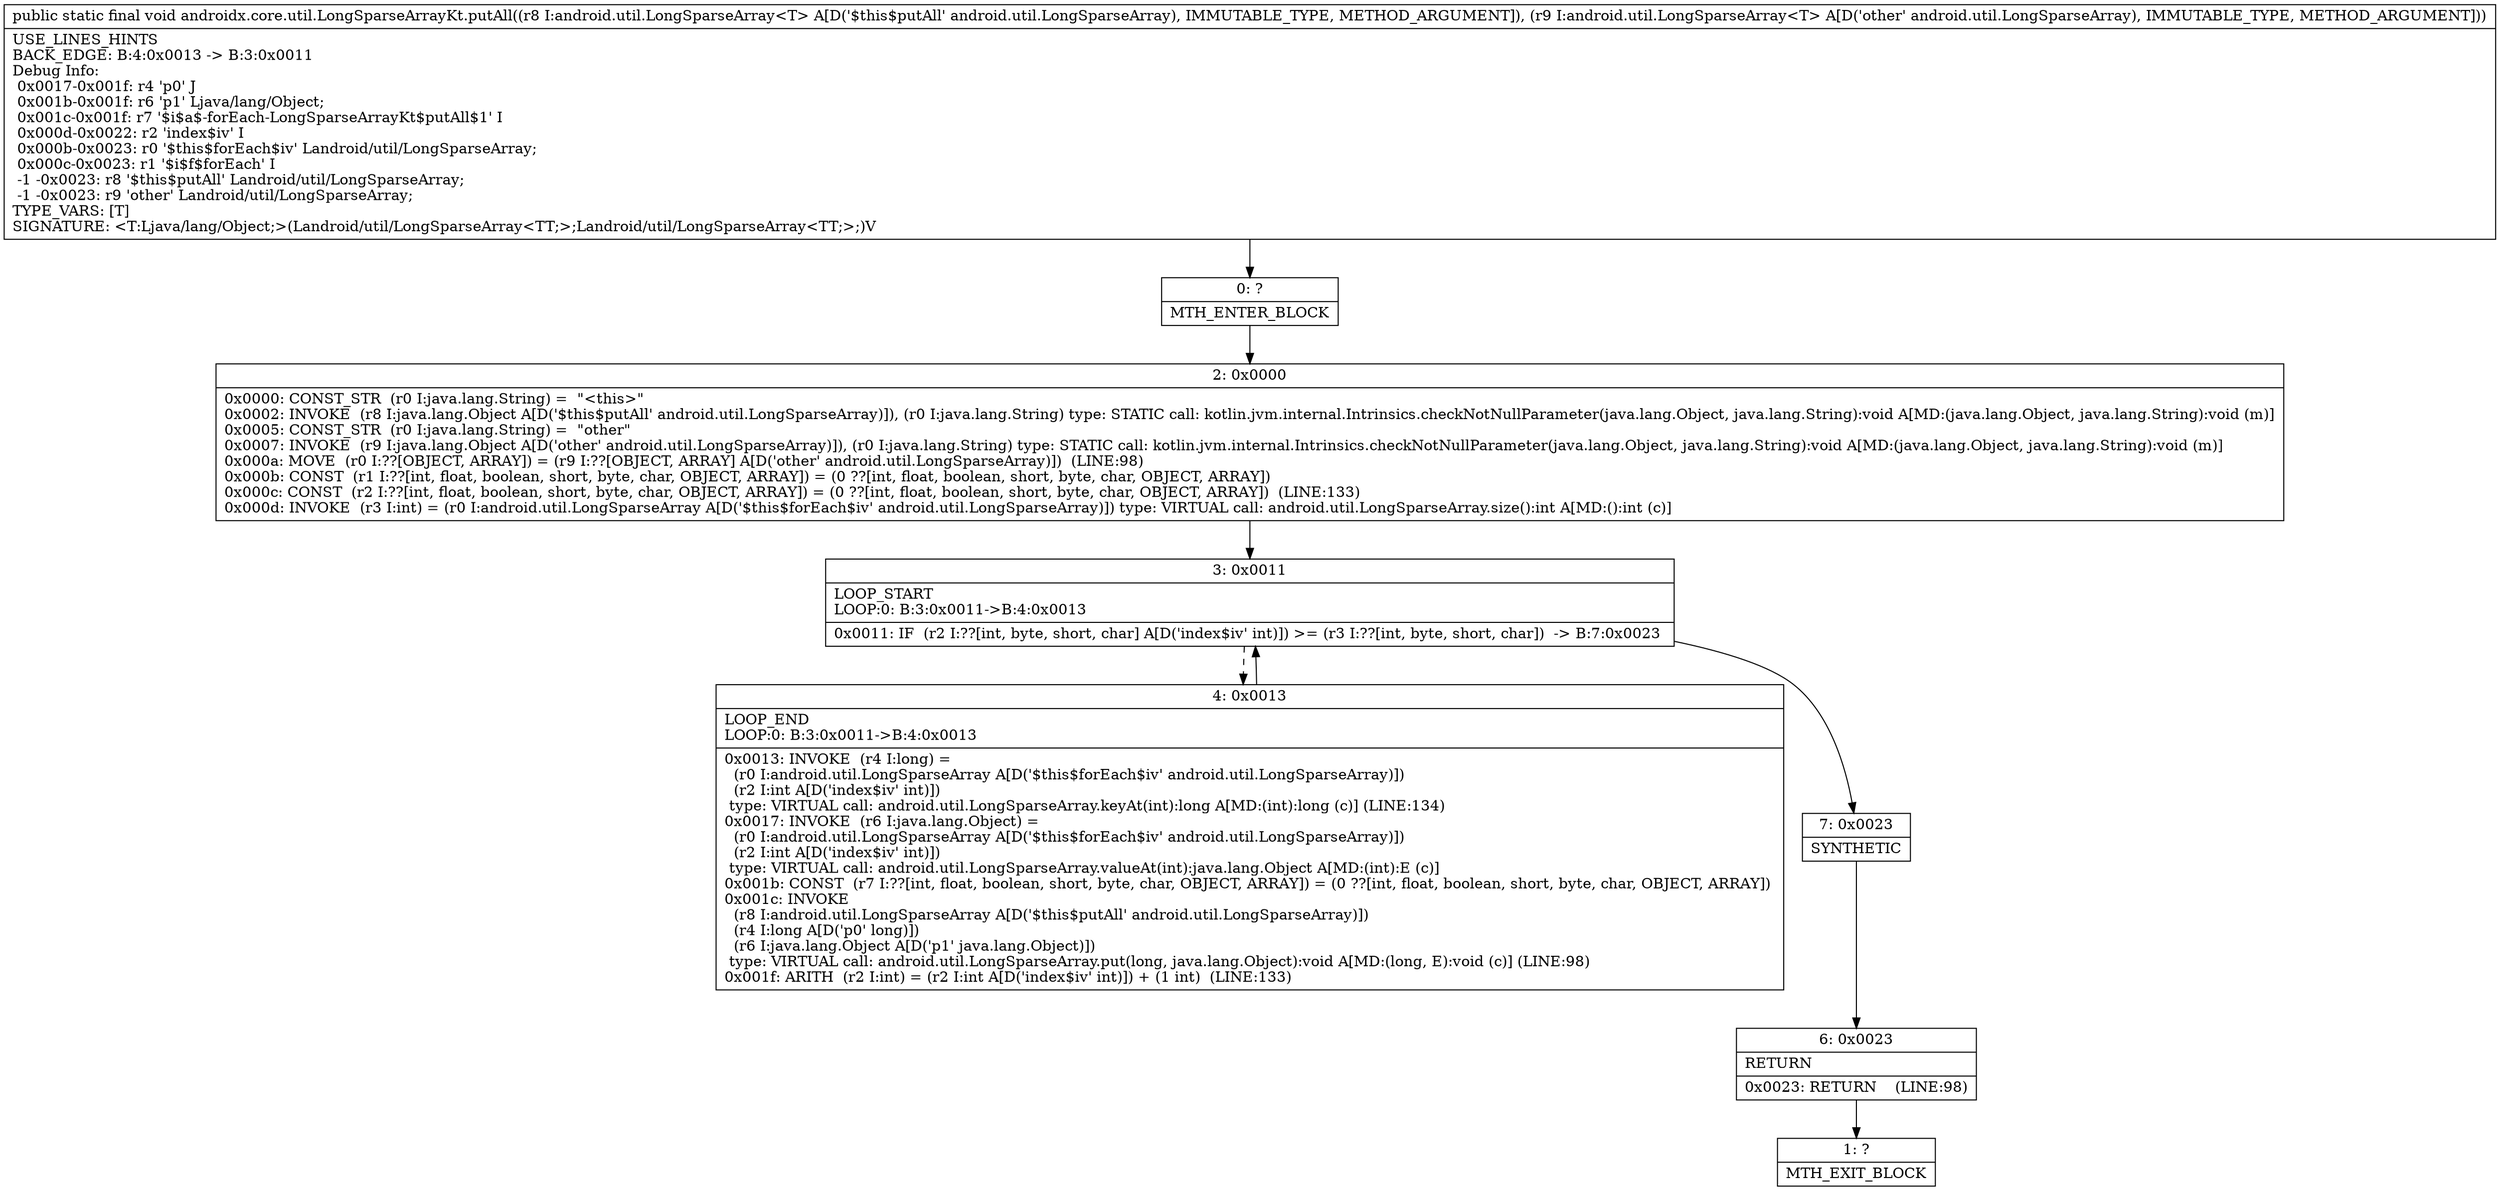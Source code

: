digraph "CFG forandroidx.core.util.LongSparseArrayKt.putAll(Landroid\/util\/LongSparseArray;Landroid\/util\/LongSparseArray;)V" {
Node_0 [shape=record,label="{0\:\ ?|MTH_ENTER_BLOCK\l}"];
Node_2 [shape=record,label="{2\:\ 0x0000|0x0000: CONST_STR  (r0 I:java.lang.String) =  \"\<this\>\" \l0x0002: INVOKE  (r8 I:java.lang.Object A[D('$this$putAll' android.util.LongSparseArray)]), (r0 I:java.lang.String) type: STATIC call: kotlin.jvm.internal.Intrinsics.checkNotNullParameter(java.lang.Object, java.lang.String):void A[MD:(java.lang.Object, java.lang.String):void (m)]\l0x0005: CONST_STR  (r0 I:java.lang.String) =  \"other\" \l0x0007: INVOKE  (r9 I:java.lang.Object A[D('other' android.util.LongSparseArray)]), (r0 I:java.lang.String) type: STATIC call: kotlin.jvm.internal.Intrinsics.checkNotNullParameter(java.lang.Object, java.lang.String):void A[MD:(java.lang.Object, java.lang.String):void (m)]\l0x000a: MOVE  (r0 I:??[OBJECT, ARRAY]) = (r9 I:??[OBJECT, ARRAY] A[D('other' android.util.LongSparseArray)])  (LINE:98)\l0x000b: CONST  (r1 I:??[int, float, boolean, short, byte, char, OBJECT, ARRAY]) = (0 ??[int, float, boolean, short, byte, char, OBJECT, ARRAY]) \l0x000c: CONST  (r2 I:??[int, float, boolean, short, byte, char, OBJECT, ARRAY]) = (0 ??[int, float, boolean, short, byte, char, OBJECT, ARRAY])  (LINE:133)\l0x000d: INVOKE  (r3 I:int) = (r0 I:android.util.LongSparseArray A[D('$this$forEach$iv' android.util.LongSparseArray)]) type: VIRTUAL call: android.util.LongSparseArray.size():int A[MD:():int (c)]\l}"];
Node_3 [shape=record,label="{3\:\ 0x0011|LOOP_START\lLOOP:0: B:3:0x0011\-\>B:4:0x0013\l|0x0011: IF  (r2 I:??[int, byte, short, char] A[D('index$iv' int)]) \>= (r3 I:??[int, byte, short, char])  \-\> B:7:0x0023 \l}"];
Node_4 [shape=record,label="{4\:\ 0x0013|LOOP_END\lLOOP:0: B:3:0x0011\-\>B:4:0x0013\l|0x0013: INVOKE  (r4 I:long) = \l  (r0 I:android.util.LongSparseArray A[D('$this$forEach$iv' android.util.LongSparseArray)])\l  (r2 I:int A[D('index$iv' int)])\l type: VIRTUAL call: android.util.LongSparseArray.keyAt(int):long A[MD:(int):long (c)] (LINE:134)\l0x0017: INVOKE  (r6 I:java.lang.Object) = \l  (r0 I:android.util.LongSparseArray A[D('$this$forEach$iv' android.util.LongSparseArray)])\l  (r2 I:int A[D('index$iv' int)])\l type: VIRTUAL call: android.util.LongSparseArray.valueAt(int):java.lang.Object A[MD:(int):E (c)]\l0x001b: CONST  (r7 I:??[int, float, boolean, short, byte, char, OBJECT, ARRAY]) = (0 ??[int, float, boolean, short, byte, char, OBJECT, ARRAY]) \l0x001c: INVOKE  \l  (r8 I:android.util.LongSparseArray A[D('$this$putAll' android.util.LongSparseArray)])\l  (r4 I:long A[D('p0' long)])\l  (r6 I:java.lang.Object A[D('p1' java.lang.Object)])\l type: VIRTUAL call: android.util.LongSparseArray.put(long, java.lang.Object):void A[MD:(long, E):void (c)] (LINE:98)\l0x001f: ARITH  (r2 I:int) = (r2 I:int A[D('index$iv' int)]) + (1 int)  (LINE:133)\l}"];
Node_7 [shape=record,label="{7\:\ 0x0023|SYNTHETIC\l}"];
Node_6 [shape=record,label="{6\:\ 0x0023|RETURN\l|0x0023: RETURN    (LINE:98)\l}"];
Node_1 [shape=record,label="{1\:\ ?|MTH_EXIT_BLOCK\l}"];
MethodNode[shape=record,label="{public static final void androidx.core.util.LongSparseArrayKt.putAll((r8 I:android.util.LongSparseArray\<T\> A[D('$this$putAll' android.util.LongSparseArray), IMMUTABLE_TYPE, METHOD_ARGUMENT]), (r9 I:android.util.LongSparseArray\<T\> A[D('other' android.util.LongSparseArray), IMMUTABLE_TYPE, METHOD_ARGUMENT]))  | USE_LINES_HINTS\lBACK_EDGE: B:4:0x0013 \-\> B:3:0x0011\lDebug Info:\l  0x0017\-0x001f: r4 'p0' J\l  0x001b\-0x001f: r6 'p1' Ljava\/lang\/Object;\l  0x001c\-0x001f: r7 '$i$a$\-forEach\-LongSparseArrayKt$putAll$1' I\l  0x000d\-0x0022: r2 'index$iv' I\l  0x000b\-0x0023: r0 '$this$forEach$iv' Landroid\/util\/LongSparseArray;\l  0x000c\-0x0023: r1 '$i$f$forEach' I\l  \-1 \-0x0023: r8 '$this$putAll' Landroid\/util\/LongSparseArray;\l  \-1 \-0x0023: r9 'other' Landroid\/util\/LongSparseArray;\lTYPE_VARS: [T]\lSIGNATURE: \<T:Ljava\/lang\/Object;\>(Landroid\/util\/LongSparseArray\<TT;\>;Landroid\/util\/LongSparseArray\<TT;\>;)V\l}"];
MethodNode -> Node_0;Node_0 -> Node_2;
Node_2 -> Node_3;
Node_3 -> Node_4[style=dashed];
Node_3 -> Node_7;
Node_4 -> Node_3;
Node_7 -> Node_6;
Node_6 -> Node_1;
}

